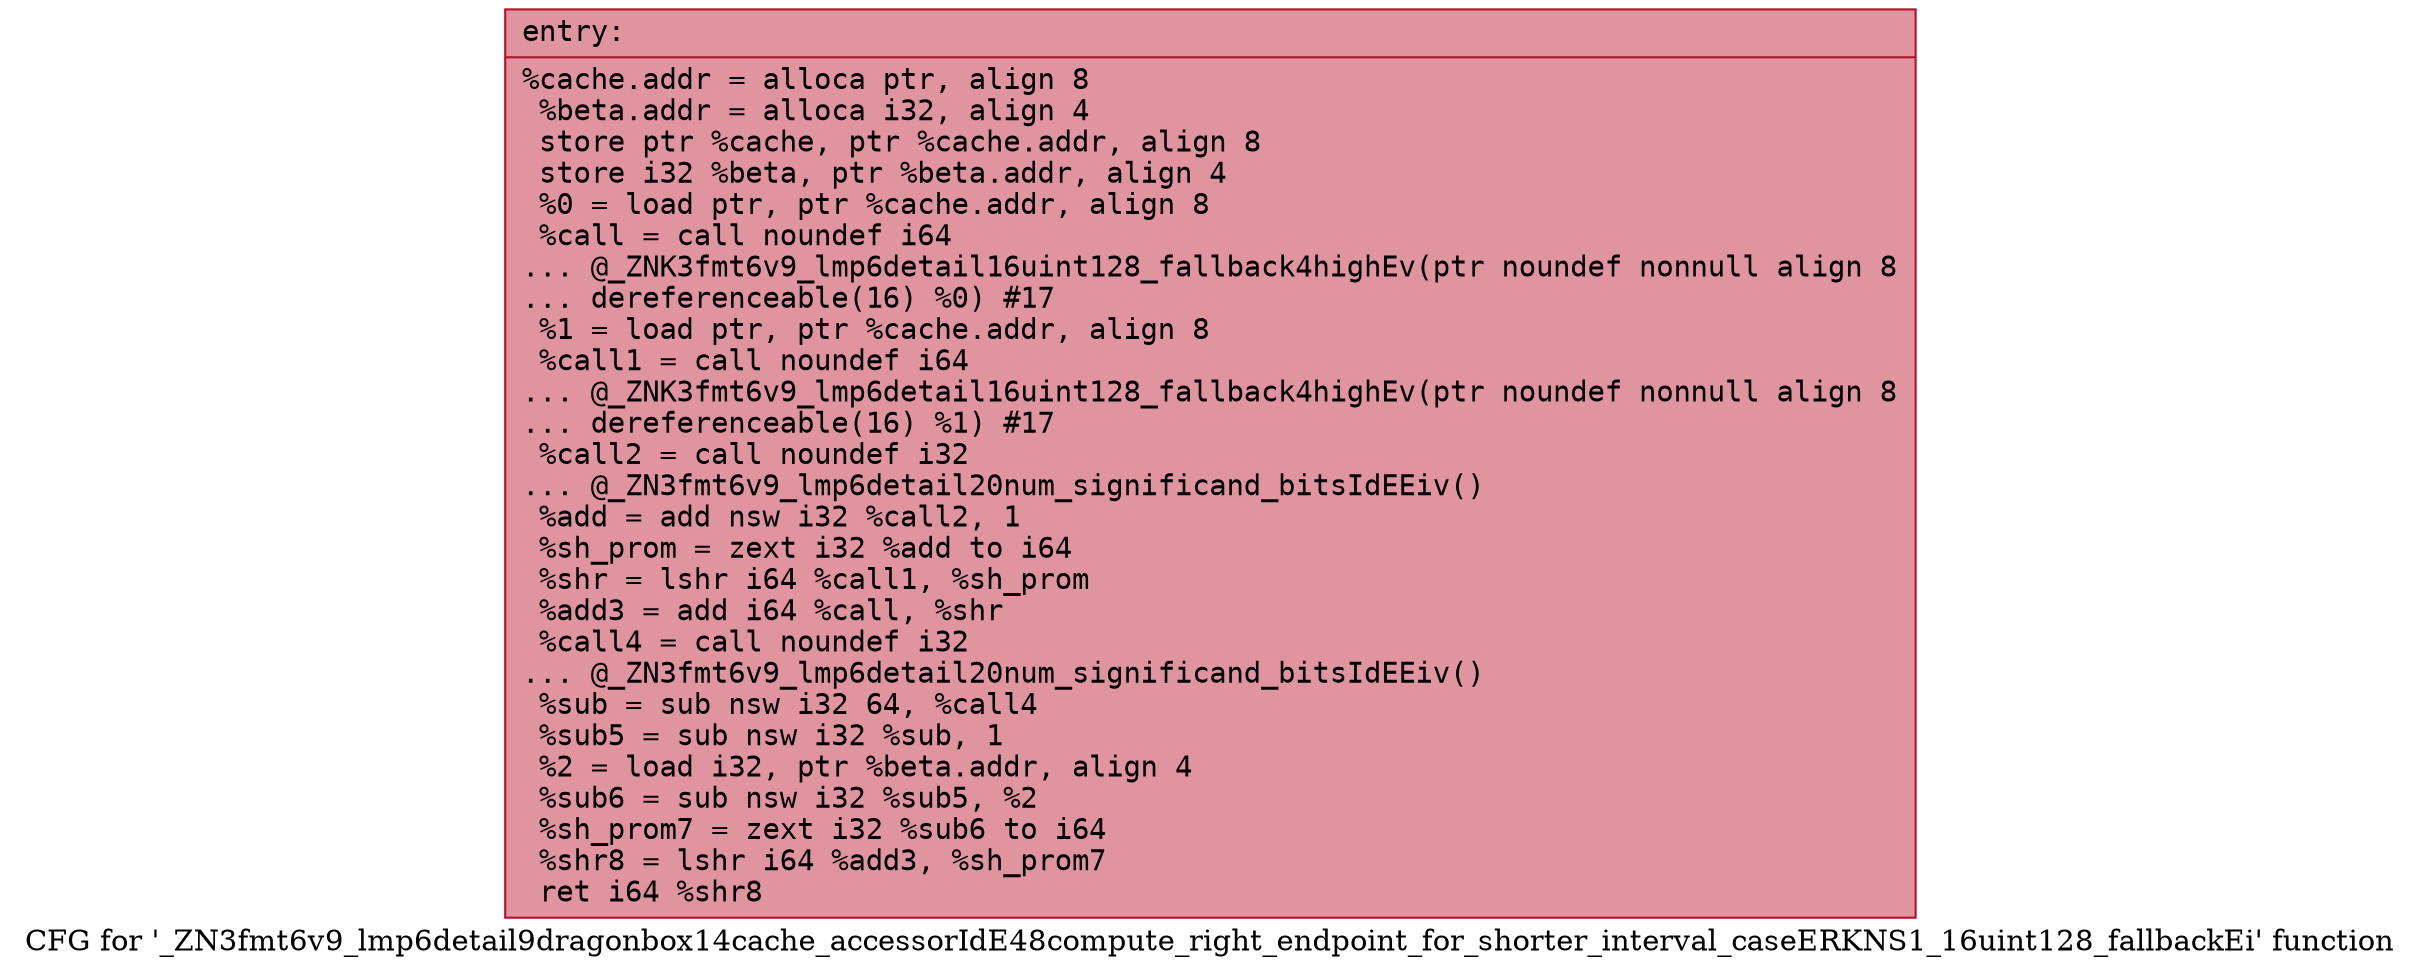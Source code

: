 digraph "CFG for '_ZN3fmt6v9_lmp6detail9dragonbox14cache_accessorIdE48compute_right_endpoint_for_shorter_interval_caseERKNS1_16uint128_fallbackEi' function" {
	label="CFG for '_ZN3fmt6v9_lmp6detail9dragonbox14cache_accessorIdE48compute_right_endpoint_for_shorter_interval_caseERKNS1_16uint128_fallbackEi' function";

	Node0x55fec3744330 [shape=record,color="#b70d28ff", style=filled, fillcolor="#b70d2870" fontname="Courier",label="{entry:\l|  %cache.addr = alloca ptr, align 8\l  %beta.addr = alloca i32, align 4\l  store ptr %cache, ptr %cache.addr, align 8\l  store i32 %beta, ptr %beta.addr, align 4\l  %0 = load ptr, ptr %cache.addr, align 8\l  %call = call noundef i64\l... @_ZNK3fmt6v9_lmp6detail16uint128_fallback4highEv(ptr noundef nonnull align 8\l... dereferenceable(16) %0) #17\l  %1 = load ptr, ptr %cache.addr, align 8\l  %call1 = call noundef i64\l... @_ZNK3fmt6v9_lmp6detail16uint128_fallback4highEv(ptr noundef nonnull align 8\l... dereferenceable(16) %1) #17\l  %call2 = call noundef i32\l... @_ZN3fmt6v9_lmp6detail20num_significand_bitsIdEEiv()\l  %add = add nsw i32 %call2, 1\l  %sh_prom = zext i32 %add to i64\l  %shr = lshr i64 %call1, %sh_prom\l  %add3 = add i64 %call, %shr\l  %call4 = call noundef i32\l... @_ZN3fmt6v9_lmp6detail20num_significand_bitsIdEEiv()\l  %sub = sub nsw i32 64, %call4\l  %sub5 = sub nsw i32 %sub, 1\l  %2 = load i32, ptr %beta.addr, align 4\l  %sub6 = sub nsw i32 %sub5, %2\l  %sh_prom7 = zext i32 %sub6 to i64\l  %shr8 = lshr i64 %add3, %sh_prom7\l  ret i64 %shr8\l}"];
}
